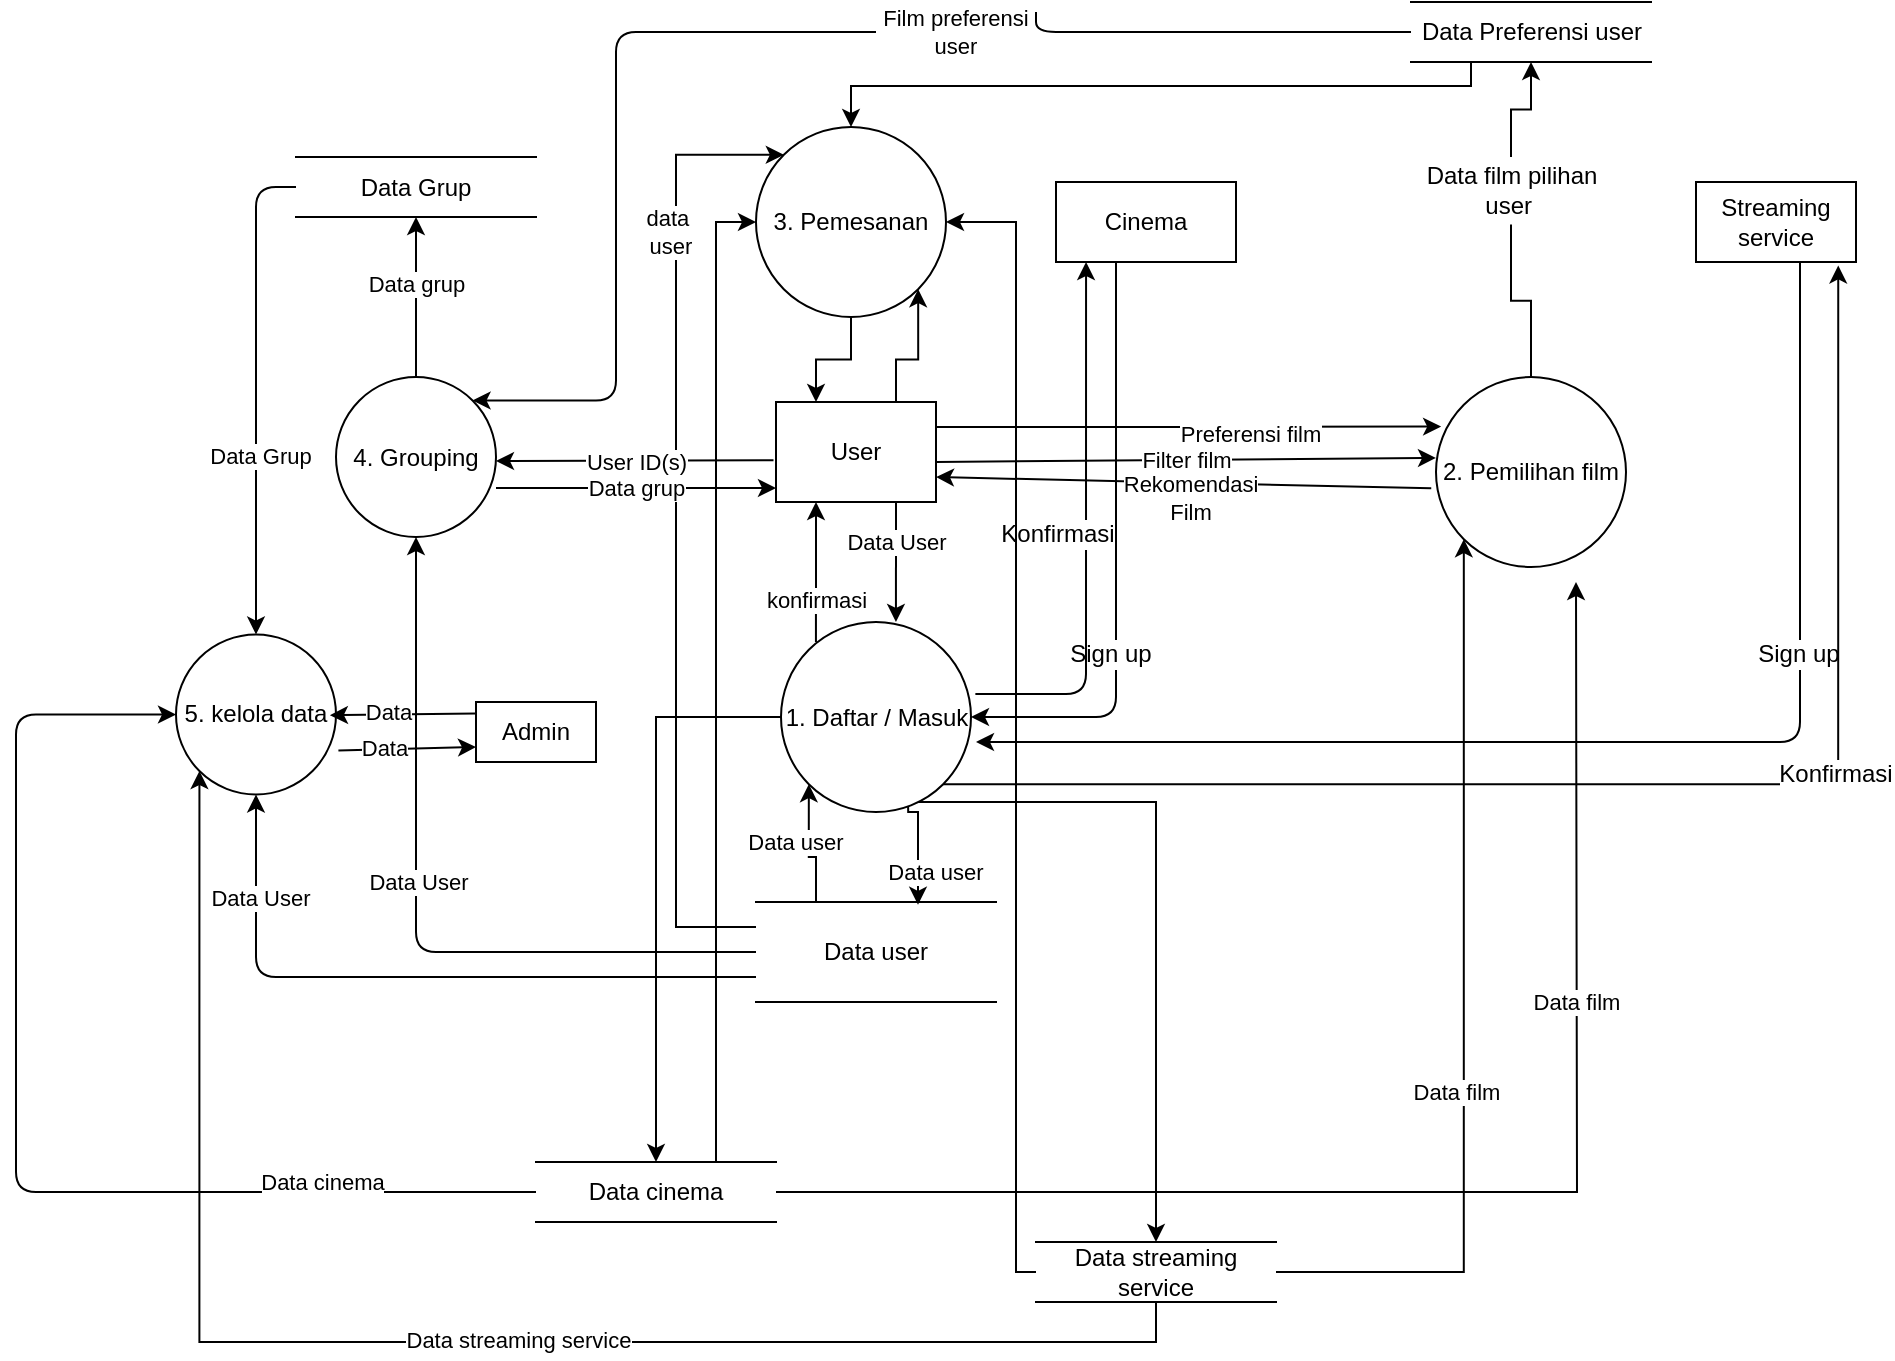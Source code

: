 <mxfile version="14.6.9" type="device" pages="4"><diagram id="6Ew8zijTHbJb9tK1tqPp" name="Page-1"><mxGraphModel dx="2072" dy="1058" grid="1" gridSize="10" guides="1" tooltips="1" connect="1" arrows="1" fold="1" page="1" pageScale="1" pageWidth="850" pageHeight="1100" math="0" shadow="0"><root><mxCell id="0"/><mxCell id="1" parent="0"/><mxCell id="dUmjMIBsKGPrSIywYl_D-14" style="edgeStyle=orthogonalEdgeStyle;rounded=0;orthogonalLoop=1;jettySize=auto;html=1;exitX=1;exitY=0.25;exitDx=0;exitDy=0;entryX=0.027;entryY=0.261;entryDx=0;entryDy=0;entryPerimeter=0;" edge="1" parent="1" source="KnzYT9aXrzk3ZTebpTm0-1" target="KnzYT9aXrzk3ZTebpTm0-5"><mxGeometry relative="1" as="geometry"/></mxCell><mxCell id="dUmjMIBsKGPrSIywYl_D-15" value="Preferensi film" style="edgeLabel;html=1;align=center;verticalAlign=middle;resizable=0;points=[];" vertex="1" connectable="0" parent="dUmjMIBsKGPrSIywYl_D-14"><mxGeometry x="0.244" y="-3" relative="1" as="geometry"><mxPoint as="offset"/></mxGeometry></mxCell><mxCell id="dUmjMIBsKGPrSIywYl_D-30" style="edgeStyle=orthogonalEdgeStyle;rounded=0;orthogonalLoop=1;jettySize=auto;html=1;exitX=0.75;exitY=0;exitDx=0;exitDy=0;entryX=1;entryY=1;entryDx=0;entryDy=0;" edge="1" parent="1" source="KnzYT9aXrzk3ZTebpTm0-1" target="dUmjMIBsKGPrSIywYl_D-25"><mxGeometry relative="1" as="geometry"/></mxCell><mxCell id="KnzYT9aXrzk3ZTebpTm0-1" value="User" style="rounded=0;whiteSpace=wrap;html=1;" parent="1" vertex="1"><mxGeometry x="260" y="300" width="80" height="50" as="geometry"/></mxCell><mxCell id="KnzYT9aXrzk3ZTebpTm0-3" value="Cinema" style="rounded=0;whiteSpace=wrap;html=1;" parent="1" vertex="1"><mxGeometry x="400" y="190" width="90" height="40" as="geometry"/></mxCell><mxCell id="KnzYT9aXrzk3ZTebpTm0-4" value="Streaming service" style="rounded=0;whiteSpace=wrap;html=1;" parent="1" vertex="1"><mxGeometry x="720" y="190" width="80" height="40" as="geometry"/></mxCell><mxCell id="dUmjMIBsKGPrSIywYl_D-12" style="edgeStyle=orthogonalEdgeStyle;rounded=0;orthogonalLoop=1;jettySize=auto;html=1;entryX=0.5;entryY=1;entryDx=0;entryDy=0;startArrow=none;" edge="1" parent="1" source="AvhmwR4EP_Oh7AlvgFuG-3" target="dUmjMIBsKGPrSIywYl_D-11"><mxGeometry relative="1" as="geometry"/></mxCell><mxCell id="dUmjMIBsKGPrSIywYl_D-28" style="edgeStyle=orthogonalEdgeStyle;rounded=0;orthogonalLoop=1;jettySize=auto;html=1;exitX=0.25;exitY=1;exitDx=0;exitDy=0;entryX=0.5;entryY=0;entryDx=0;entryDy=0;" edge="1" parent="1" source="dUmjMIBsKGPrSIywYl_D-11" target="dUmjMIBsKGPrSIywYl_D-25"><mxGeometry relative="1" as="geometry"><Array as="points"><mxPoint x="607" y="142"/><mxPoint x="297" y="142"/></Array></mxGeometry></mxCell><mxCell id="KnzYT9aXrzk3ZTebpTm0-5" value="2. Pemilihan film" style="ellipse;whiteSpace=wrap;html=1;aspect=fixed;" parent="1" vertex="1"><mxGeometry x="590" y="287.5" width="95" height="95" as="geometry"/></mxCell><mxCell id="FYFdFc-QkM9HBLKreaEY-36" value="" style="edgeStyle=orthogonalEdgeStyle;rounded=0;orthogonalLoop=1;jettySize=auto;html=1;fontSize=9;entryX=0.675;entryY=0.028;entryDx=0;entryDy=0;exitX=0.669;exitY=0.967;exitDx=0;exitDy=0;entryPerimeter=0;exitPerimeter=0;" parent="1" edge="1" target="KnzYT9aXrzk3ZTebpTm0-11" source="KnzYT9aXrzk3ZTebpTm0-6"><mxGeometry relative="1" as="geometry"><mxPoint x="270" y="461" as="sourcePoint"/><mxPoint x="170" y="461" as="targetPoint"/><Array as="points"><mxPoint x="326" y="505"/><mxPoint x="331" y="505"/></Array></mxGeometry></mxCell><mxCell id="dUmjMIBsKGPrSIywYl_D-3" style="edgeStyle=orthogonalEdgeStyle;rounded=0;orthogonalLoop=1;jettySize=auto;html=1;entryX=0.5;entryY=0;entryDx=0;entryDy=0;" edge="1" parent="1" source="KnzYT9aXrzk3ZTebpTm0-6" target="dUmjMIBsKGPrSIywYl_D-1"><mxGeometry relative="1" as="geometry"><Array as="points"><mxPoint x="450" y="500"/></Array></mxGeometry></mxCell><mxCell id="dUmjMIBsKGPrSIywYl_D-9" style="edgeStyle=orthogonalEdgeStyle;rounded=0;orthogonalLoop=1;jettySize=auto;html=1;" edge="1" parent="1" source="KnzYT9aXrzk3ZTebpTm0-6" target="dUmjMIBsKGPrSIywYl_D-7"><mxGeometry relative="1" as="geometry"/></mxCell><mxCell id="KnzYT9aXrzk3ZTebpTm0-6" value="1. Daftar / Masuk" style="ellipse;whiteSpace=wrap;html=1;aspect=fixed;" parent="1" vertex="1"><mxGeometry x="262.5" y="410" width="95" height="95" as="geometry"/></mxCell><mxCell id="KnzYT9aXrzk3ZTebpTm0-7" value="" style="endArrow=classic;html=1;entryX=0;entryY=0.426;entryDx=0;entryDy=0;entryPerimeter=0;" parent="1" target="KnzYT9aXrzk3ZTebpTm0-5" edge="1"><mxGeometry relative="1" as="geometry"><mxPoint x="340" y="330" as="sourcePoint"/><mxPoint x="490" y="330" as="targetPoint"/></mxGeometry></mxCell><mxCell id="KnzYT9aXrzk3ZTebpTm0-8" value="Filter film" style="edgeLabel;resizable=0;html=1;align=center;verticalAlign=middle;" parent="KnzYT9aXrzk3ZTebpTm0-7" connectable="0" vertex="1"><mxGeometry relative="1" as="geometry"/></mxCell><mxCell id="KnzYT9aXrzk3ZTebpTm0-9" value="" style="endArrow=classic;html=1;entryX=0.605;entryY=0;entryDx=0;entryDy=0;exitX=0.75;exitY=1;exitDx=0;exitDy=0;entryPerimeter=0;" parent="1" source="KnzYT9aXrzk3ZTebpTm0-1" target="KnzYT9aXrzk3ZTebpTm0-6" edge="1"><mxGeometry relative="1" as="geometry"><mxPoint x="300" y="350" as="sourcePoint"/><mxPoint x="400" y="350" as="targetPoint"/></mxGeometry></mxCell><mxCell id="KnzYT9aXrzk3ZTebpTm0-10" value="Data User" style="edgeLabel;resizable=0;html=1;align=center;verticalAlign=middle;" parent="KnzYT9aXrzk3ZTebpTm0-9" connectable="0" vertex="1"><mxGeometry relative="1" as="geometry"><mxPoint y="-10" as="offset"/></mxGeometry></mxCell><mxCell id="dUmjMIBsKGPrSIywYl_D-16" style="edgeStyle=orthogonalEdgeStyle;rounded=0;orthogonalLoop=1;jettySize=auto;html=1;exitX=0.25;exitY=0;exitDx=0;exitDy=0;entryX=0;entryY=1;entryDx=0;entryDy=0;" edge="1" parent="1" source="KnzYT9aXrzk3ZTebpTm0-11" target="KnzYT9aXrzk3ZTebpTm0-6"><mxGeometry relative="1" as="geometry"/></mxCell><mxCell id="Gw7awqntqngkYL6B8R3z-1" style="edgeStyle=orthogonalEdgeStyle;rounded=0;orthogonalLoop=1;jettySize=auto;html=1;exitX=0;exitY=0.25;exitDx=0;exitDy=0;entryX=0;entryY=0;entryDx=0;entryDy=0;" edge="1" parent="1" source="KnzYT9aXrzk3ZTebpTm0-11" target="dUmjMIBsKGPrSIywYl_D-25"><mxGeometry relative="1" as="geometry"><Array as="points"><mxPoint x="210" y="563"/><mxPoint x="210" y="176"/></Array></mxGeometry></mxCell><mxCell id="Gw7awqntqngkYL6B8R3z-2" value="data&amp;nbsp;&lt;br&gt;user" style="edgeLabel;html=1;align=center;verticalAlign=middle;resizable=0;points=[];" vertex="1" connectable="0" parent="Gw7awqntqngkYL6B8R3z-1"><mxGeometry x="0.614" y="3" relative="1" as="geometry"><mxPoint as="offset"/></mxGeometry></mxCell><mxCell id="KnzYT9aXrzk3ZTebpTm0-11" value="Data user" style="shape=partialRectangle;whiteSpace=wrap;html=1;left=0;right=0;fillColor=none;" parent="1" vertex="1"><mxGeometry x="250" y="550" width="120" height="50" as="geometry"/></mxCell><mxCell id="KnzYT9aXrzk3ZTebpTm0-15" value="Admin" style="rounded=0;whiteSpace=wrap;html=1;" parent="1" vertex="1"><mxGeometry x="110" y="450" width="60" height="30" as="geometry"/></mxCell><mxCell id="KnzYT9aXrzk3ZTebpTm0-20" value="" style="endArrow=classic;html=1;exitX=0.184;exitY=0.105;exitDx=0;exitDy=0;exitPerimeter=0;entryX=0.25;entryY=1;entryDx=0;entryDy=0;" parent="1" source="KnzYT9aXrzk3ZTebpTm0-6" target="KnzYT9aXrzk3ZTebpTm0-1" edge="1"><mxGeometry relative="1" as="geometry"><mxPoint x="288" y="411" as="sourcePoint"/><mxPoint x="280" y="355" as="targetPoint"/></mxGeometry></mxCell><mxCell id="KnzYT9aXrzk3ZTebpTm0-21" value="konfirmasi" style="edgeLabel;resizable=0;html=1;align=center;verticalAlign=middle;" parent="KnzYT9aXrzk3ZTebpTm0-20" connectable="0" vertex="1"><mxGeometry relative="1" as="geometry"><mxPoint y="14" as="offset"/></mxGeometry></mxCell><mxCell id="KnzYT9aXrzk3ZTebpTm0-51" value="4. Grouping" style="ellipse;whiteSpace=wrap;html=1;aspect=fixed;" parent="1" vertex="1"><mxGeometry x="40" y="287.5" width="80" height="80" as="geometry"/></mxCell><mxCell id="KnzYT9aXrzk3ZTebpTm0-52" value="" style="endArrow=classic;html=1;entryX=1;entryY=0.75;entryDx=0;entryDy=0;exitX=-0.025;exitY=0.586;exitDx=0;exitDy=0;exitPerimeter=0;" parent="1" source="KnzYT9aXrzk3ZTebpTm0-5" target="KnzYT9aXrzk3ZTebpTm0-1" edge="1"><mxGeometry relative="1" as="geometry"><mxPoint x="440" y="350" as="sourcePoint"/><mxPoint x="540" y="350" as="targetPoint"/></mxGeometry></mxCell><mxCell id="KnzYT9aXrzk3ZTebpTm0-53" value="Rekomendasi&lt;br&gt;Film" style="edgeLabel;resizable=0;html=1;align=center;verticalAlign=middle;" parent="KnzYT9aXrzk3ZTebpTm0-52" connectable="0" vertex="1"><mxGeometry relative="1" as="geometry"><mxPoint x="3" y="7" as="offset"/></mxGeometry></mxCell><mxCell id="KnzYT9aXrzk3ZTebpTm0-61" value="" style="edgeStyle=elbowEdgeStyle;elbow=vertical;endArrow=classic;html=1;entryX=0.5;entryY=1;entryDx=0;entryDy=0;exitX=0;exitY=0.5;exitDx=0;exitDy=0;" parent="1" source="KnzYT9aXrzk3ZTebpTm0-11" target="KnzYT9aXrzk3ZTebpTm0-51" edge="1"><mxGeometry width="50" height="50" relative="1" as="geometry"><mxPoint x="260" y="595" as="sourcePoint"/><mxPoint x="268.75" y="240" as="targetPoint"/><Array as="points"><mxPoint x="170" y="575"/></Array></mxGeometry></mxCell><mxCell id="KnzYT9aXrzk3ZTebpTm0-71" value="Data User" style="edgeLabel;html=1;align=center;verticalAlign=middle;resizable=0;points=[];" parent="KnzYT9aXrzk3ZTebpTm0-61" vertex="1" connectable="0"><mxGeometry x="0.312" y="-1" relative="1" as="geometry"><mxPoint y="42" as="offset"/></mxGeometry></mxCell><mxCell id="KnzYT9aXrzk3ZTebpTm0-62" value="" style="endArrow=classic;html=1;entryX=1;entryY=0.5;entryDx=0;entryDy=0;" parent="1" edge="1"><mxGeometry relative="1" as="geometry"><mxPoint x="258.75" y="329.08" as="sourcePoint"/><mxPoint x="120" y="329.5" as="targetPoint"/></mxGeometry></mxCell><mxCell id="KnzYT9aXrzk3ZTebpTm0-63" value="User ID(s)" style="edgeLabel;resizable=0;html=1;align=center;verticalAlign=middle;" parent="KnzYT9aXrzk3ZTebpTm0-62" connectable="0" vertex="1"><mxGeometry relative="1" as="geometry"/></mxCell><mxCell id="KnzYT9aXrzk3ZTebpTm0-64" value="Data Grup" style="shape=partialRectangle;whiteSpace=wrap;html=1;left=0;right=0;fillColor=none;" parent="1" vertex="1"><mxGeometry x="20" y="177.5" width="120" height="30" as="geometry"/></mxCell><mxCell id="KnzYT9aXrzk3ZTebpTm0-68" value="" style="edgeStyle=segmentEdgeStyle;endArrow=classic;html=1;entryX=1;entryY=0;entryDx=0;entryDy=0;exitX=0;exitY=0.5;exitDx=0;exitDy=0;startArrow=none;" parent="1" source="238WAjzqb9tlAelHX39W-49" target="KnzYT9aXrzk3ZTebpTm0-51" edge="1"><mxGeometry width="50" height="50" relative="1" as="geometry"><mxPoint x="380" y="-27.5" as="sourcePoint"/><mxPoint x="287.5" y="90" as="targetPoint"/><Array as="points"><mxPoint x="180" y="115"/><mxPoint x="180" y="299"/></Array></mxGeometry></mxCell><mxCell id="YXsB2NvIMelTu6JOzYhT-1" value="5. kelola data" style="ellipse;whiteSpace=wrap;html=1;aspect=fixed;" parent="1" vertex="1"><mxGeometry x="-40" y="416.25" width="80" height="80" as="geometry"/></mxCell><mxCell id="YXsB2NvIMelTu6JOzYhT-2" value="" style="endArrow=classic;html=1;entryX=0;entryY=1;entryDx=0;entryDy=0;" parent="1" edge="1"><mxGeometry relative="1" as="geometry"><mxPoint x="120" y="343" as="sourcePoint"/><mxPoint x="260" y="343" as="targetPoint"/></mxGeometry></mxCell><mxCell id="YXsB2NvIMelTu6JOzYhT-3" value="Data grup" style="edgeLabel;resizable=0;html=1;align=center;verticalAlign=middle;" parent="YXsB2NvIMelTu6JOzYhT-2" connectable="0" vertex="1"><mxGeometry relative="1" as="geometry"/></mxCell><mxCell id="YXsB2NvIMelTu6JOzYhT-4" value="" style="edgeStyle=segmentEdgeStyle;endArrow=classic;html=1;exitX=0;exitY=0.75;exitDx=0;exitDy=0;entryX=0.5;entryY=1;entryDx=0;entryDy=0;" parent="1" source="KnzYT9aXrzk3ZTebpTm0-11" edge="1" target="YXsB2NvIMelTu6JOzYhT-1"><mxGeometry width="50" height="50" relative="1" as="geometry"><mxPoint x="220" y="610.667" as="sourcePoint"/><mxPoint x="-50" y="570" as="targetPoint"/><Array as="points"><mxPoint y="588"/></Array></mxGeometry></mxCell><mxCell id="YXsB2NvIMelTu6JOzYhT-8" value="Data User" style="edgeLabel;html=1;align=center;verticalAlign=middle;resizable=0;points=[];" parent="YXsB2NvIMelTu6JOzYhT-4" vertex="1" connectable="0"><mxGeometry x="0.608" y="-2" relative="1" as="geometry"><mxPoint y="-15" as="offset"/></mxGeometry></mxCell><mxCell id="YXsB2NvIMelTu6JOzYhT-5" value="" style="endArrow=classic;html=1;exitX=1.015;exitY=0.725;exitDx=0;exitDy=0;exitPerimeter=0;entryX=0;entryY=0.75;entryDx=0;entryDy=0;" parent="1" source="YXsB2NvIMelTu6JOzYhT-1" target="KnzYT9aXrzk3ZTebpTm0-15" edge="1"><mxGeometry width="50" height="50" relative="1" as="geometry"><mxPoint x="110" y="471" as="sourcePoint"/><mxPoint x="100" y="520" as="targetPoint"/></mxGeometry></mxCell><mxCell id="YXsB2NvIMelTu6JOzYhT-11" value="Data" style="edgeLabel;html=1;align=center;verticalAlign=middle;resizable=0;points=[];" parent="YXsB2NvIMelTu6JOzYhT-5" vertex="1" connectable="0"><mxGeometry x="-0.589" y="1" relative="1" as="geometry"><mxPoint x="9" as="offset"/></mxGeometry></mxCell><mxCell id="YXsB2NvIMelTu6JOzYhT-7" value="" style="edgeStyle=segmentEdgeStyle;endArrow=classic;html=1;entryX=0.5;entryY=0;entryDx=0;entryDy=0;exitX=0;exitY=0.5;exitDx=0;exitDy=0;" parent="1" edge="1" target="YXsB2NvIMelTu6JOzYhT-1" source="KnzYT9aXrzk3ZTebpTm0-64"><mxGeometry width="50" height="50" relative="1" as="geometry"><mxPoint x="-30" y="100" as="sourcePoint"/><mxPoint x="20" y="193" as="targetPoint"/><Array as="points"><mxPoint y="193"/></Array></mxGeometry></mxCell><mxCell id="YXsB2NvIMelTu6JOzYhT-9" value="Data Grup" style="edgeLabel;html=1;align=center;verticalAlign=middle;resizable=0;points=[];" parent="YXsB2NvIMelTu6JOzYhT-7" vertex="1" connectable="0"><mxGeometry x="0.264" y="2" relative="1" as="geometry"><mxPoint as="offset"/></mxGeometry></mxCell><mxCell id="JaDMcyaMtVhnSrfK8qQ9-1" value="" style="endArrow=classic;html=1;exitX=0.5;exitY=0;exitDx=0;exitDy=0;entryX=0.5;entryY=1;entryDx=0;entryDy=0;" parent="1" source="KnzYT9aXrzk3ZTebpTm0-51" target="KnzYT9aXrzk3ZTebpTm0-64" edge="1"><mxGeometry width="50" height="50" relative="1" as="geometry"><mxPoint x="130" y="223.75" as="sourcePoint"/><mxPoint x="60" y="230" as="targetPoint"/></mxGeometry></mxCell><mxCell id="JaDMcyaMtVhnSrfK8qQ9-2" value="Data grup" style="edgeLabel;html=1;align=center;verticalAlign=middle;resizable=0;points=[];" parent="JaDMcyaMtVhnSrfK8qQ9-1" vertex="1" connectable="0"><mxGeometry x="0.347" relative="1" as="geometry"><mxPoint y="7" as="offset"/></mxGeometry></mxCell><mxCell id="QvjgYIG8igw3AtHTvzKb-1" value="" style="endArrow=classic;html=1;entryX=0.962;entryY=0.745;entryDx=0;entryDy=0;entryPerimeter=0;" parent="1" edge="1"><mxGeometry width="50" height="50" relative="1" as="geometry"><mxPoint x="110" y="455.75" as="sourcePoint"/><mxPoint x="36.96" y="456.6" as="targetPoint"/></mxGeometry></mxCell><mxCell id="QvjgYIG8igw3AtHTvzKb-4" value="Data" style="edgeLabel;html=1;align=center;verticalAlign=middle;resizable=0;points=[];" parent="QvjgYIG8igw3AtHTvzKb-1" vertex="1" connectable="0"><mxGeometry x="-0.508" y="-3" relative="1" as="geometry"><mxPoint x="-26" y="2" as="offset"/></mxGeometry></mxCell><mxCell id="238WAjzqb9tlAelHX39W-1" value="" style="edgeStyle=segmentEdgeStyle;endArrow=classic;html=1;entryX=1;entryY=0.5;entryDx=0;entryDy=0;" parent="1" target="KnzYT9aXrzk3ZTebpTm0-6" edge="1"><mxGeometry width="50" height="50" relative="1" as="geometry"><mxPoint x="430" y="230" as="sourcePoint"/><mxPoint x="370" y="390" as="targetPoint"/><Array as="points"><mxPoint x="430" y="458"/></Array></mxGeometry></mxCell><mxCell id="238WAjzqb9tlAelHX39W-2" value="" style="edgeStyle=segmentEdgeStyle;endArrow=classic;html=1;" parent="1" edge="1"><mxGeometry width="50" height="50" relative="1" as="geometry"><mxPoint x="772" y="230" as="sourcePoint"/><mxPoint x="360" y="470" as="targetPoint"/><Array as="points"><mxPoint x="772" y="230"/><mxPoint x="772" y="480"/></Array></mxGeometry></mxCell><mxCell id="238WAjzqb9tlAelHX39W-13" value="Sign up" style="text;html=1;strokeColor=none;fillColor=none;align=center;verticalAlign=middle;whiteSpace=wrap;rounded=0;labelBackgroundColor=#ffffff;" parent="1" vertex="1"><mxGeometry x="405" y="416.25" width="45" height="20" as="geometry"/></mxCell><mxCell id="238WAjzqb9tlAelHX39W-14" value="Sign up" style="text;html=1;strokeColor=none;fillColor=none;align=center;verticalAlign=middle;whiteSpace=wrap;rounded=0;labelBackgroundColor=#ffffff;" parent="1" vertex="1"><mxGeometry x="749" y="416.25" width="45" height="20" as="geometry"/></mxCell><mxCell id="FYFdFc-QkM9HBLKreaEY-7" value="" style="edgeStyle=segmentEdgeStyle;endArrow=classic;html=1;exitX=1.023;exitY=0.379;exitDx=0;exitDy=0;exitPerimeter=0;entryX=0.167;entryY=1;entryDx=0;entryDy=0;entryPerimeter=0;" parent="1" source="KnzYT9aXrzk3ZTebpTm0-6" target="KnzYT9aXrzk3ZTebpTm0-3" edge="1"><mxGeometry width="50" height="50" relative="1" as="geometry"><mxPoint x="450" y="360" as="sourcePoint"/><mxPoint x="420" y="240" as="targetPoint"/></mxGeometry></mxCell><mxCell id="FYFdFc-QkM9HBLKreaEY-9" value="Konfirmasi" style="text;html=1;strokeColor=none;fillColor=none;align=center;verticalAlign=middle;whiteSpace=wrap;rounded=0;labelBackgroundColor=#ffffff;" parent="1" vertex="1"><mxGeometry x="381" y="356" width="40" height="20" as="geometry"/></mxCell><mxCell id="FYFdFc-QkM9HBLKreaEY-10" value="" style="edgeStyle=segmentEdgeStyle;endArrow=classic;html=1;exitX=1;exitY=1;exitDx=0;exitDy=0;entryX=0.889;entryY=1.043;entryDx=0;entryDy=0;entryPerimeter=0;" parent="1" source="KnzYT9aXrzk3ZTebpTm0-6" target="KnzYT9aXrzk3ZTebpTm0-4" edge="1"><mxGeometry width="50" height="50" relative="1" as="geometry"><mxPoint x="450" y="360" as="sourcePoint"/><mxPoint x="500" y="310" as="targetPoint"/></mxGeometry></mxCell><mxCell id="FYFdFc-QkM9HBLKreaEY-11" value="Konfirmasi" style="text;html=1;strokeColor=none;fillColor=none;align=center;verticalAlign=middle;whiteSpace=wrap;rounded=0;labelBackgroundColor=#ffffff;" parent="1" vertex="1"><mxGeometry x="770" y="476.25" width="40" height="20" as="geometry"/></mxCell><mxCell id="FYFdFc-QkM9HBLKreaEY-15" value="" style="edgeStyle=segmentEdgeStyle;endArrow=classic;html=1;exitX=0;exitY=0.5;exitDx=0;exitDy=0;entryX=0;entryY=0.5;entryDx=0;entryDy=0;" parent="1" source="dUmjMIBsKGPrSIywYl_D-7" target="YXsB2NvIMelTu6JOzYhT-1" edge="1"><mxGeometry width="50" height="50" relative="1" as="geometry"><mxPoint x="500" y="100" as="sourcePoint"/><mxPoint x="-120" y="400" as="targetPoint"/><Array as="points"><mxPoint x="-120" y="695"/><mxPoint x="-120" y="456"/></Array></mxGeometry></mxCell><mxCell id="dUmjMIBsKGPrSIywYl_D-24" value="Data cinema" style="edgeLabel;html=1;align=center;verticalAlign=middle;resizable=0;points=[];" vertex="1" connectable="0" parent="FYFdFc-QkM9HBLKreaEY-15"><mxGeometry x="-0.631" y="-5" relative="1" as="geometry"><mxPoint as="offset"/></mxGeometry></mxCell><mxCell id="FYFdFc-QkM9HBLKreaEY-37" value="&lt;span style=&quot;font-weight: normal&quot;&gt;Data user&lt;/span&gt;" style="text;html=1;strokeColor=none;fillColor=none;align=center;verticalAlign=middle;whiteSpace=wrap;rounded=0;labelBackgroundColor=#ffffff;fontSize=11;fontStyle=1" parent="1" vertex="1"><mxGeometry x="310" y="520" width="60" height="30" as="geometry"/></mxCell><mxCell id="dUmjMIBsKGPrSIywYl_D-20" style="edgeStyle=orthogonalEdgeStyle;rounded=0;orthogonalLoop=1;jettySize=auto;html=1;exitX=0.5;exitY=1;exitDx=0;exitDy=0;entryX=0;entryY=1;entryDx=0;entryDy=0;" edge="1" parent="1" source="dUmjMIBsKGPrSIywYl_D-1" target="YXsB2NvIMelTu6JOzYhT-1"><mxGeometry relative="1" as="geometry"/></mxCell><mxCell id="dUmjMIBsKGPrSIywYl_D-23" value="Data streaming service" style="edgeLabel;html=1;align=center;verticalAlign=middle;resizable=0;points=[];" vertex="1" connectable="0" parent="dUmjMIBsKGPrSIywYl_D-20"><mxGeometry x="-0.135" y="-1" relative="1" as="geometry"><mxPoint as="offset"/></mxGeometry></mxCell><mxCell id="dUmjMIBsKGPrSIywYl_D-21" style="edgeStyle=orthogonalEdgeStyle;rounded=0;orthogonalLoop=1;jettySize=auto;html=1;exitX=1;exitY=0.5;exitDx=0;exitDy=0;entryX=0;entryY=1;entryDx=0;entryDy=0;" edge="1" parent="1" source="dUmjMIBsKGPrSIywYl_D-1" target="KnzYT9aXrzk3ZTebpTm0-5"><mxGeometry relative="1" as="geometry"/></mxCell><mxCell id="dUmjMIBsKGPrSIywYl_D-22" value="Data film" style="edgeLabel;html=1;align=center;verticalAlign=middle;resizable=0;points=[];" vertex="1" connectable="0" parent="dUmjMIBsKGPrSIywYl_D-21"><mxGeometry x="-0.199" y="4" relative="1" as="geometry"><mxPoint as="offset"/></mxGeometry></mxCell><mxCell id="dUmjMIBsKGPrSIywYl_D-27" style="edgeStyle=orthogonalEdgeStyle;rounded=0;orthogonalLoop=1;jettySize=auto;html=1;exitX=0;exitY=0.5;exitDx=0;exitDy=0;entryX=1;entryY=0.5;entryDx=0;entryDy=0;" edge="1" parent="1" source="dUmjMIBsKGPrSIywYl_D-1" target="dUmjMIBsKGPrSIywYl_D-25"><mxGeometry relative="1" as="geometry"><Array as="points"><mxPoint x="380" y="735"/><mxPoint x="380" y="210"/></Array></mxGeometry></mxCell><mxCell id="dUmjMIBsKGPrSIywYl_D-1" value="Data streaming service" style="shape=partialRectangle;whiteSpace=wrap;html=1;left=0;right=0;fillColor=none;" vertex="1" parent="1"><mxGeometry x="390" y="720" width="120" height="30" as="geometry"/></mxCell><mxCell id="dUmjMIBsKGPrSIywYl_D-10" style="edgeStyle=orthogonalEdgeStyle;rounded=0;orthogonalLoop=1;jettySize=auto;html=1;" edge="1" parent="1" source="dUmjMIBsKGPrSIywYl_D-7"><mxGeometry relative="1" as="geometry"><mxPoint x="660" y="390" as="targetPoint"/></mxGeometry></mxCell><mxCell id="dUmjMIBsKGPrSIywYl_D-26" style="edgeStyle=orthogonalEdgeStyle;rounded=0;orthogonalLoop=1;jettySize=auto;html=1;exitX=0.75;exitY=0;exitDx=0;exitDy=0;entryX=0;entryY=0.5;entryDx=0;entryDy=0;" edge="1" parent="1" source="dUmjMIBsKGPrSIywYl_D-7" target="dUmjMIBsKGPrSIywYl_D-25"><mxGeometry relative="1" as="geometry"/></mxCell><mxCell id="dUmjMIBsKGPrSIywYl_D-7" value="Data cinema" style="shape=partialRectangle;whiteSpace=wrap;html=1;left=0;right=0;fillColor=none;" vertex="1" parent="1"><mxGeometry x="140" y="680" width="120" height="30" as="geometry"/></mxCell><mxCell id="dUmjMIBsKGPrSIywYl_D-11" value="Data Preferensi user" style="shape=partialRectangle;whiteSpace=wrap;html=1;left=0;right=0;fillColor=none;" vertex="1" parent="1"><mxGeometry x="577.5" y="100" width="120" height="30" as="geometry"/></mxCell><mxCell id="AvhmwR4EP_Oh7AlvgFuG-3" value="&lt;font style=&quot;font-size: 12px&quot;&gt;Data film pilihan user&amp;nbsp;&lt;/font&gt;" style="text;html=1;strokeColor=none;fillColor=none;align=center;verticalAlign=middle;whiteSpace=wrap;rounded=0;labelBackgroundColor=#ffffff;" parent="1" vertex="1"><mxGeometry x="577.5" y="177.5" width="100" height="33.75" as="geometry"/></mxCell><mxCell id="dUmjMIBsKGPrSIywYl_D-13" value="" style="edgeStyle=orthogonalEdgeStyle;rounded=0;orthogonalLoop=1;jettySize=auto;html=1;entryX=0.5;entryY=1;entryDx=0;entryDy=0;endArrow=none;" edge="1" parent="1" source="KnzYT9aXrzk3ZTebpTm0-5" target="AvhmwR4EP_Oh7AlvgFuG-3"><mxGeometry relative="1" as="geometry"><mxPoint x="637.5" y="287.5" as="sourcePoint"/><mxPoint x="637.5" y="130" as="targetPoint"/></mxGeometry></mxCell><mxCell id="dUmjMIBsKGPrSIywYl_D-18" value="&lt;span style=&quot;font-weight: normal&quot;&gt;Data user&lt;/span&gt;" style="text;html=1;strokeColor=none;fillColor=none;align=center;verticalAlign=middle;whiteSpace=wrap;rounded=0;labelBackgroundColor=#ffffff;fontSize=11;fontStyle=1" vertex="1" parent="1"><mxGeometry x="240" y="505" width="60" height="30" as="geometry"/></mxCell><mxCell id="238WAjzqb9tlAelHX39W-49" value="Film preferensi user" style="text;html=1;strokeColor=none;fillColor=none;align=center;verticalAlign=middle;whiteSpace=wrap;rounded=0;labelBackgroundColor=#ffffff;fontSize=11;" parent="1" vertex="1"><mxGeometry x="310" y="105" width="80" height="20" as="geometry"/></mxCell><mxCell id="dUmjMIBsKGPrSIywYl_D-19" value="" style="edgeStyle=segmentEdgeStyle;endArrow=none;html=1;entryX=1;entryY=0;entryDx=0;entryDy=0;exitX=0;exitY=0.5;exitDx=0;exitDy=0;" edge="1" parent="1" source="dUmjMIBsKGPrSIywYl_D-11" target="238WAjzqb9tlAelHX39W-49"><mxGeometry width="50" height="50" relative="1" as="geometry"><mxPoint x="577.5" y="115" as="sourcePoint"/><mxPoint x="108.284" y="299.216" as="targetPoint"/><Array as="points"/></mxGeometry></mxCell><mxCell id="dUmjMIBsKGPrSIywYl_D-31" style="edgeStyle=orthogonalEdgeStyle;rounded=0;orthogonalLoop=1;jettySize=auto;html=1;entryX=0.25;entryY=0;entryDx=0;entryDy=0;" edge="1" parent="1" source="dUmjMIBsKGPrSIywYl_D-25" target="KnzYT9aXrzk3ZTebpTm0-1"><mxGeometry relative="1" as="geometry"/></mxCell><mxCell id="dUmjMIBsKGPrSIywYl_D-25" value="3. Pemesanan" style="ellipse;whiteSpace=wrap;html=1;aspect=fixed;" vertex="1" parent="1"><mxGeometry x="250" y="162.5" width="95" height="95" as="geometry"/></mxCell><mxCell id="dUmjMIBsKGPrSIywYl_D-29" value="Data film" style="edgeLabel;html=1;align=center;verticalAlign=middle;resizable=0;points=[];" vertex="1" connectable="0" parent="1"><mxGeometry x="660.004" y="599.997" as="geometry"/></mxCell></root></mxGraphModel></diagram><diagram id="w2jSxiCSjp4nlEB_j9I-" name="DFD-1, proses 4"><mxGraphModel dx="733" dy="635" grid="1" gridSize="10" guides="1" tooltips="1" connect="1" arrows="1" fold="1" page="1" pageScale="1" pageWidth="850" pageHeight="1100" math="0" shadow="0"><root><mxCell id="LelwqNVgbyoCS_Aeixoi-0"/><mxCell id="LelwqNVgbyoCS_Aeixoi-1" parent="LelwqNVgbyoCS_Aeixoi-0"/><mxCell id="VmR8E1LFopXgEwrXXb6l-0" value="&lt;font style=&quot;font-size: 8px&quot;&gt;Cinema/Streaming Service&lt;/font&gt;" style="rounded=0;whiteSpace=wrap;html=1;" parent="LelwqNVgbyoCS_Aeixoi-1" vertex="1"><mxGeometry x="345" y="410" width="80" height="30" as="geometry"/></mxCell><mxCell id="VmR8E1LFopXgEwrXXb6l-2" value="&lt;font style=&quot;font-size: 9px&quot;&gt;Data film Cinema/Streaming Service&lt;/font&gt;" style="shape=partialRectangle;whiteSpace=wrap;html=1;left=0;right=0;fillColor=none;" parent="LelwqNVgbyoCS_Aeixoi-1" vertex="1"><mxGeometry x="240" y="142.5" width="120" height="30" as="geometry"/></mxCell><mxCell id="VmR8E1LFopXgEwrXXb6l-5" value="3.1 Filter" style="ellipse;whiteSpace=wrap;html=1;aspect=fixed;" parent="LelwqNVgbyoCS_Aeixoi-1" vertex="1"><mxGeometry x="347.5" y="240" width="75" height="75" as="geometry"/></mxCell><mxCell id="xKHvARmrW5aMb0nHczqm-0" value="" style="endArrow=classic;html=1;exitX=0.5;exitY=0;exitDx=0;exitDy=0;" parent="LelwqNVgbyoCS_Aeixoi-1" source="VmR8E1LFopXgEwrXXb6l-0" target="VmR8E1LFopXgEwrXXb6l-5" edge="1"><mxGeometry relative="1" as="geometry"><mxPoint x="330" y="290" as="sourcePoint"/><mxPoint x="430" y="290" as="targetPoint"/></mxGeometry></mxCell><mxCell id="xKHvARmrW5aMb0nHczqm-1" value="Data preferensi" style="edgeLabel;resizable=0;html=1;align=center;verticalAlign=middle;" parent="xKHvARmrW5aMb0nHczqm-0" connectable="0" vertex="1"><mxGeometry relative="1" as="geometry"/></mxCell><mxCell id="D8_Gk4GRZjYeCFSDgtaY-7" value="" style="edgeStyle=segmentEdgeStyle;endArrow=classic;html=1;exitX=0.5;exitY=0;exitDx=0;exitDy=0;" parent="LelwqNVgbyoCS_Aeixoi-1" edge="1"><mxGeometry width="50" height="50" relative="1" as="geometry"><mxPoint x="240" y="160" as="sourcePoint"/><mxPoint x="210" y="230" as="targetPoint"/><Array as="points"><mxPoint x="210" y="160"/></Array></mxGeometry></mxCell><mxCell id="D8_Gk4GRZjYeCFSDgtaY-8" value="Data film" style="edgeLabel;html=1;align=center;verticalAlign=middle;resizable=0;points=[];" parent="D8_Gk4GRZjYeCFSDgtaY-7" vertex="1" connectable="0"><mxGeometry x="-0.252" y="2" relative="1" as="geometry"><mxPoint y="8" as="offset"/></mxGeometry></mxCell><mxCell id="D8_Gk4GRZjYeCFSDgtaY-9" value="" style="edgeStyle=segmentEdgeStyle;endArrow=classic;html=1;entryX=1;entryY=0.583;entryDx=0;entryDy=0;entryPerimeter=0;" parent="LelwqNVgbyoCS_Aeixoi-1" source="VmR8E1LFopXgEwrXXb6l-5" target="VmR8E1LFopXgEwrXXb6l-2" edge="1"><mxGeometry width="50" height="50" relative="1" as="geometry"><mxPoint x="463.96" y="230" as="sourcePoint"/><mxPoint x="370" y="160" as="targetPoint"/><Array as="points"><mxPoint x="385" y="160"/></Array></mxGeometry></mxCell><mxCell id="D8_Gk4GRZjYeCFSDgtaY-10" value="Data preferensi" style="edgeLabel;html=1;align=center;verticalAlign=middle;resizable=0;points=[];" parent="D8_Gk4GRZjYeCFSDgtaY-9" vertex="1" connectable="0"><mxGeometry x="-0.252" y="2" relative="1" as="geometry"><mxPoint y="7" as="offset"/></mxGeometry></mxCell><mxCell id="r1LLKK3qHAk2bPot7BLt-0" value="&lt;font style=&quot;font-size: 10px&quot;&gt;3.2 Get movie recommendation&lt;/font&gt;" style="ellipse;whiteSpace=wrap;html=1;aspect=fixed;" parent="LelwqNVgbyoCS_Aeixoi-1" vertex="1"><mxGeometry x="170" y="235" width="80" height="80" as="geometry"/></mxCell><mxCell id="r1LLKK3qHAk2bPot7BLt-1" value="" style="edgeStyle=segmentEdgeStyle;endArrow=classic;html=1;" parent="LelwqNVgbyoCS_Aeixoi-1" edge="1"><mxGeometry width="50" height="50" relative="1" as="geometry"><mxPoint x="210" y="316" as="sourcePoint"/><mxPoint x="340" y="430" as="targetPoint"/><Array as="points"><mxPoint x="210" y="430"/></Array></mxGeometry></mxCell><mxCell id="r1LLKK3qHAk2bPot7BLt-2" value="Data film" style="text;html=1;strokeColor=none;fillColor=none;align=center;verticalAlign=middle;whiteSpace=wrap;rounded=0;labelBackgroundColor=#ffffff;" parent="LelwqNVgbyoCS_Aeixoi-1" vertex="1"><mxGeometry x="196" y="346" width="40" height="20" as="geometry"/></mxCell></root></mxGraphModel></diagram><diagram id="PaS70SPjTiZ9KZUUPZHW" name="DFD-1, proses 1"><mxGraphModel dx="1466" dy="1270" grid="1" gridSize="10" guides="1" tooltips="1" connect="1" arrows="1" fold="1" page="1" pageScale="1" pageWidth="850" pageHeight="1100" math="0" shadow="0"><root><mxCell id="dJlrYqiEr_PgPjJNZ0RO-0"/><mxCell id="dJlrYqiEr_PgPjJNZ0RO-1" parent="dJlrYqiEr_PgPjJNZ0RO-0"/><mxCell id="dJlrYqiEr_PgPjJNZ0RO-2" value="User" style="rounded=0;whiteSpace=wrap;html=1;" parent="dJlrYqiEr_PgPjJNZ0RO-1" vertex="1"><mxGeometry x="150" y="302.5" width="80" height="30" as="geometry"/></mxCell><mxCell id="dJlrYqiEr_PgPjJNZ0RO-3" value="Cinema" style="rounded=0;whiteSpace=wrap;html=1;" parent="dJlrYqiEr_PgPjJNZ0RO-1" vertex="1"><mxGeometry x="545" y="100" width="60" height="40" as="geometry"/></mxCell><mxCell id="dJlrYqiEr_PgPjJNZ0RO-4" value="Streaming service" style="rounded=0;whiteSpace=wrap;html=1;" parent="dJlrYqiEr_PgPjJNZ0RO-1" vertex="1"><mxGeometry x="535" y="190" width="80" height="40" as="geometry"/></mxCell><mxCell id="dJlrYqiEr_PgPjJNZ0RO-5" value="2.3 Ambil Rekomendasi" style="ellipse;whiteSpace=wrap;html=1;aspect=fixed;" parent="dJlrYqiEr_PgPjJNZ0RO-1" vertex="1"><mxGeometry x="370" y="267.5" width="100" height="100" as="geometry"/></mxCell><mxCell id="QZA5vhGKFS6IdF4Qi_zs-0" value="2.2 Get user data" style="ellipse;whiteSpace=wrap;html=1;aspect=fixed;" parent="dJlrYqiEr_PgPjJNZ0RO-1" vertex="1"><mxGeometry x="335" y="420" width="95" height="95" as="geometry"/></mxCell><mxCell id="QZA5vhGKFS6IdF4Qi_zs-1" value="2.1 Filter film berdasarkan" style="ellipse;whiteSpace=wrap;html=1;aspect=fixed;" parent="dJlrYqiEr_PgPjJNZ0RO-1" vertex="1"><mxGeometry x="310" y="125" width="95" height="95" as="geometry"/></mxCell><mxCell id="Qa3BY7ixmJzunhNq-MFv-0" value="Data user" style="shape=partialRectangle;whiteSpace=wrap;html=1;left=0;right=0;fillColor=none;" parent="dJlrYqiEr_PgPjJNZ0RO-1" vertex="1"><mxGeometry x="130" y="452.5" width="120" height="30" as="geometry"/></mxCell><mxCell id="fNv3OpzvddRr5RR23wPl-4" value="" style="edgeStyle=segmentEdgeStyle;endArrow=classic;html=1;entryX=0.5;entryY=0;entryDx=0;entryDy=0;exitX=0.5;exitY=1;exitDx=0;exitDy=0;" parent="dJlrYqiEr_PgPjJNZ0RO-1" source="dJlrYqiEr_PgPjJNZ0RO-2" target="QZA5vhGKFS6IdF4Qi_zs-0" edge="1"><mxGeometry width="50" height="50" relative="1" as="geometry"><mxPoint x="200" y="410" as="sourcePoint"/><mxPoint x="250" y="360" as="targetPoint"/><Array as="points"><mxPoint x="190" y="380"/><mxPoint x="383" y="380"/></Array></mxGeometry></mxCell><mxCell id="fNv3OpzvddRr5RR23wPl-5" value="Username" style="edgeLabel;html=1;align=center;verticalAlign=middle;resizable=0;points=[];" parent="fNv3OpzvddRr5RR23wPl-4" vertex="1" connectable="0"><mxGeometry x="0.075" y="2" relative="1" as="geometry"><mxPoint x="-20" as="offset"/></mxGeometry></mxCell><mxCell id="fNv3OpzvddRr5RR23wPl-6" value="" style="endArrow=classic;html=1;entryX=1;entryY=0.75;entryDx=0;entryDy=0;" parent="dJlrYqiEr_PgPjJNZ0RO-1" target="Qa3BY7ixmJzunhNq-MFv-0" edge="1"><mxGeometry width="50" height="50" relative="1" as="geometry"><mxPoint x="335" y="476" as="sourcePoint"/><mxPoint x="270" y="475.5" as="targetPoint"/></mxGeometry></mxCell><mxCell id="fNv3OpzvddRr5RR23wPl-27" value="username" style="edgeLabel;html=1;align=center;verticalAlign=middle;resizable=0;points=[];" parent="fNv3OpzvddRr5RR23wPl-6" vertex="1" connectable="0"><mxGeometry x="-0.415" y="-1" relative="1" as="geometry"><mxPoint x="-14" as="offset"/></mxGeometry></mxCell><mxCell id="fNv3OpzvddRr5RR23wPl-7" value="" style="endArrow=classic;html=1;exitX=1;exitY=0.25;exitDx=0;exitDy=0;" parent="dJlrYqiEr_PgPjJNZ0RO-1" source="Qa3BY7ixmJzunhNq-MFv-0" edge="1"><mxGeometry width="50" height="50" relative="1" as="geometry"><mxPoint x="270" y="458" as="sourcePoint"/><mxPoint x="337" y="458" as="targetPoint"/></mxGeometry></mxCell><mxCell id="fNv3OpzvddRr5RR23wPl-28" value="user data" style="edgeLabel;html=1;align=center;verticalAlign=middle;resizable=0;points=[];" parent="fNv3OpzvddRr5RR23wPl-7" vertex="1" connectable="0"><mxGeometry x="0.493" y="-1" relative="1" as="geometry"><mxPoint x="-25" as="offset"/></mxGeometry></mxCell><mxCell id="fNv3OpzvddRr5RR23wPl-8" value="" style="edgeStyle=segmentEdgeStyle;endArrow=classic;html=1;exitX=0.027;exitY=0.383;exitDx=0;exitDy=0;entryX=0.375;entryY=0.037;entryDx=0;entryDy=0;entryPerimeter=0;exitPerimeter=0;" parent="dJlrYqiEr_PgPjJNZ0RO-1" source="QZA5vhGKFS6IdF4Qi_zs-1" target="dJlrYqiEr_PgPjJNZ0RO-2" edge="1"><mxGeometry width="50" height="50" relative="1" as="geometry"><mxPoint x="330" y="210" as="sourcePoint"/><mxPoint x="380" y="160" as="targetPoint"/></mxGeometry></mxCell><mxCell id="fNv3OpzvddRr5RR23wPl-9" value="parameter filter film" style="edgeLabel;html=1;align=center;verticalAlign=middle;resizable=0;points=[];" parent="fNv3OpzvddRr5RR23wPl-8" vertex="1" connectable="0"><mxGeometry x="-0.672" y="2" relative="1" as="geometry"><mxPoint x="-32" as="offset"/></mxGeometry></mxCell><mxCell id="fNv3OpzvddRr5RR23wPl-10" value="" style="edgeStyle=segmentEdgeStyle;endArrow=classic;html=1;exitX=0.75;exitY=0;exitDx=0;exitDy=0;entryX=0.002;entryY=0.661;entryDx=0;entryDy=0;entryPerimeter=0;" parent="dJlrYqiEr_PgPjJNZ0RO-1" source="dJlrYqiEr_PgPjJNZ0RO-2" target="QZA5vhGKFS6IdF4Qi_zs-1" edge="1"><mxGeometry width="50" height="50" relative="1" as="geometry"><mxPoint x="240" y="302.5" as="sourcePoint"/><mxPoint x="285" y="252.5" as="targetPoint"/><Array as="points"><mxPoint x="210" y="188"/></Array></mxGeometry></mxCell><mxCell id="fNv3OpzvddRr5RR23wPl-11" value="Parameter filter" style="edgeLabel;html=1;align=center;verticalAlign=middle;resizable=0;points=[];" parent="fNv3OpzvddRr5RR23wPl-10" vertex="1" connectable="0"><mxGeometry x="0.338" y="2" relative="1" as="geometry"><mxPoint as="offset"/></mxGeometry></mxCell><mxCell id="fNv3OpzvddRr5RR23wPl-13" value="" style="edgeStyle=segmentEdgeStyle;endArrow=classic;html=1;exitX=1;exitY=0;exitDx=0;exitDy=0;entryX=0;entryY=0.25;entryDx=0;entryDy=0;" parent="dJlrYqiEr_PgPjJNZ0RO-1" source="QZA5vhGKFS6IdF4Qi_zs-1" target="dJlrYqiEr_PgPjJNZ0RO-3" edge="1"><mxGeometry width="50" height="50" relative="1" as="geometry"><mxPoint x="405" y="134.71" as="sourcePoint"/><mxPoint x="505.19" y="20.005" as="targetPoint"/><Array as="points"><mxPoint x="391" y="110"/></Array></mxGeometry></mxCell><mxCell id="fNv3OpzvddRr5RR23wPl-14" value="Parameter filter" style="edgeLabel;html=1;align=center;verticalAlign=middle;resizable=0;points=[];" parent="fNv3OpzvddRr5RR23wPl-13" vertex="1" connectable="0"><mxGeometry x="0.338" y="2" relative="1" as="geometry"><mxPoint x="-14" as="offset"/></mxGeometry></mxCell><mxCell id="fNv3OpzvddRr5RR23wPl-15" value="" style="edgeStyle=segmentEdgeStyle;endArrow=classic;html=1;entryX=1;entryY=0.5;entryDx=0;entryDy=0;exitX=1.002;exitY=0.703;exitDx=0;exitDy=0;exitPerimeter=0;" parent="dJlrYqiEr_PgPjJNZ0RO-1" source="QZA5vhGKFS6IdF4Qi_zs-0" target="dJlrYqiEr_PgPjJNZ0RO-3" edge="1"><mxGeometry width="50" height="50" relative="1" as="geometry"><mxPoint x="440" y="470" as="sourcePoint"/><mxPoint x="632.5" y="557.5" as="targetPoint"/><Array as="points"><mxPoint x="650" y="487"/><mxPoint x="650" y="120"/></Array></mxGeometry></mxCell><mxCell id="fNv3OpzvddRr5RR23wPl-16" value="User data" style="edgeLabel;html=1;align=center;verticalAlign=middle;resizable=0;points=[];" parent="fNv3OpzvddRr5RR23wPl-15" vertex="1" connectable="0"><mxGeometry x="0.075" y="2" relative="1" as="geometry"><mxPoint as="offset"/></mxGeometry></mxCell><mxCell id="fNv3OpzvddRr5RR23wPl-17" value="" style="edgeStyle=segmentEdgeStyle;endArrow=classic;html=1;exitX=0.96;exitY=0.316;exitDx=0;exitDy=0;exitPerimeter=0;entryX=0.5;entryY=1;entryDx=0;entryDy=0;" parent="dJlrYqiEr_PgPjJNZ0RO-1" source="QZA5vhGKFS6IdF4Qi_zs-0" target="dJlrYqiEr_PgPjJNZ0RO-4" edge="1"><mxGeometry width="50" height="50" relative="1" as="geometry"><mxPoint x="430.0" y="452.485" as="sourcePoint"/><mxPoint x="540" y="250" as="targetPoint"/><Array as="points"><mxPoint x="575" y="450"/></Array></mxGeometry></mxCell><mxCell id="fNv3OpzvddRr5RR23wPl-18" value="User data" style="edgeLabel;html=1;align=center;verticalAlign=middle;resizable=0;points=[];" parent="fNv3OpzvddRr5RR23wPl-17" vertex="1" connectable="0"><mxGeometry x="0.075" y="2" relative="1" as="geometry"><mxPoint as="offset"/></mxGeometry></mxCell><mxCell id="fNv3OpzvddRr5RR23wPl-19" value="" style="edgeStyle=segmentEdgeStyle;endArrow=classic;html=1;entryX=0;entryY=0.25;entryDx=0;entryDy=0;" parent="dJlrYqiEr_PgPjJNZ0RO-1" source="QZA5vhGKFS6IdF4Qi_zs-1" target="dJlrYqiEr_PgPjJNZ0RO-4" edge="1"><mxGeometry width="50" height="50" relative="1" as="geometry"><mxPoint x="401.088" y="148.912" as="sourcePoint"/><mxPoint x="555" y="120" as="targetPoint"/><Array as="points"><mxPoint x="470" y="200"/><mxPoint x="470" y="200"/></Array></mxGeometry></mxCell><mxCell id="fNv3OpzvddRr5RR23wPl-20" value="Parameter filter" style="edgeLabel;html=1;align=center;verticalAlign=middle;resizable=0;points=[];" parent="fNv3OpzvddRr5RR23wPl-19" vertex="1" connectable="0"><mxGeometry x="0.338" y="2" relative="1" as="geometry"><mxPoint x="-14" as="offset"/></mxGeometry></mxCell><mxCell id="fNv3OpzvddRr5RR23wPl-21" value="" style="edgeStyle=segmentEdgeStyle;endArrow=classic;html=1;exitX=0;exitY=0.75;exitDx=0;exitDy=0;entryX=0.5;entryY=0;entryDx=0;entryDy=0;" parent="dJlrYqiEr_PgPjJNZ0RO-1" source="dJlrYqiEr_PgPjJNZ0RO-3" target="dJlrYqiEr_PgPjJNZ0RO-5" edge="1"><mxGeometry width="50" height="50" relative="1" as="geometry"><mxPoint x="220" y="312.5" as="sourcePoint"/><mxPoint x="430" y="265" as="targetPoint"/><Array as="points"><mxPoint x="420" y="130"/></Array></mxGeometry></mxCell><mxCell id="fNv3OpzvddRr5RR23wPl-22" value="Judul, sinopsis,&lt;br&gt;jadwal" style="edgeLabel;html=1;align=center;verticalAlign=middle;resizable=0;points=[];" parent="fNv3OpzvddRr5RR23wPl-21" vertex="1" connectable="0"><mxGeometry x="0.338" y="2" relative="1" as="geometry"><mxPoint y="49" as="offset"/></mxGeometry></mxCell><mxCell id="fNv3OpzvddRr5RR23wPl-23" value="" style="edgeStyle=segmentEdgeStyle;endArrow=classic;html=1;exitX=0.25;exitY=1;exitDx=0;exitDy=0;entryX=1;entryY=0.5;entryDx=0;entryDy=0;" parent="dJlrYqiEr_PgPjJNZ0RO-1" source="dJlrYqiEr_PgPjJNZ0RO-4" target="dJlrYqiEr_PgPjJNZ0RO-5" edge="1"><mxGeometry width="50" height="50" relative="1" as="geometry"><mxPoint x="555" y="140" as="sourcePoint"/><mxPoint x="430" y="277.5" as="targetPoint"/><Array as="points"><mxPoint x="555" y="318"/><mxPoint x="510" y="318"/></Array></mxGeometry></mxCell><mxCell id="fNv3OpzvddRr5RR23wPl-24" value="Judul,&amp;nbsp;&lt;br&gt;sinopsis" style="edgeLabel;html=1;align=center;verticalAlign=middle;resizable=0;points=[];" parent="fNv3OpzvddRr5RR23wPl-23" vertex="1" connectable="0"><mxGeometry x="0.338" y="2" relative="1" as="geometry"><mxPoint x="-8" y="-3" as="offset"/></mxGeometry></mxCell><mxCell id="fNv3OpzvddRr5RR23wPl-25" value="" style="endArrow=classic;html=1;entryX=1;entryY=0.5;entryDx=0;entryDy=0;" parent="dJlrYqiEr_PgPjJNZ0RO-1" target="dJlrYqiEr_PgPjJNZ0RO-2" edge="1"><mxGeometry width="50" height="50" relative="1" as="geometry"><mxPoint x="370" y="317.5" as="sourcePoint"/><mxPoint x="305" y="317" as="targetPoint"/></mxGeometry></mxCell><mxCell id="fNv3OpzvddRr5RR23wPl-26" value="Rekomendasi&lt;br&gt;Film" style="edgeLabel;html=1;align=center;verticalAlign=middle;resizable=0;points=[];" parent="fNv3OpzvddRr5RR23wPl-25" vertex="1" connectable="0"><mxGeometry x="-0.3" y="3" relative="1" as="geometry"><mxPoint as="offset"/></mxGeometry></mxCell><mxCell id="UH1c8uDmesC1Qllrzf35-0" style="edgeStyle=orthogonalEdgeStyle;rounded=0;orthogonalLoop=1;jettySize=auto;html=1;exitX=1;exitY=0.25;exitDx=0;exitDy=0;" edge="1" parent="dJlrYqiEr_PgPjJNZ0RO-1" source="UH1c8uDmesC1Qllrzf35-4" target="UH1c8uDmesC1Qllrzf35-12"><mxGeometry relative="1" as="geometry"/></mxCell><mxCell id="UH1c8uDmesC1Qllrzf35-1" value="Filter film" style="edgeLabel;html=1;align=center;verticalAlign=middle;resizable=0;points=[];" vertex="1" connectable="0" parent="UH1c8uDmesC1Qllrzf35-0"><mxGeometry x="0.209" y="-4" relative="1" as="geometry"><mxPoint as="offset"/></mxGeometry></mxCell><mxCell id="UH1c8uDmesC1Qllrzf35-2" style="edgeStyle=orthogonalEdgeStyle;rounded=0;orthogonalLoop=1;jettySize=auto;html=1;entryX=0;entryY=0.5;entryDx=0;entryDy=0;" edge="1" parent="dJlrYqiEr_PgPjJNZ0RO-1" source="UH1c8uDmesC1Qllrzf35-4" target="UH1c8uDmesC1Qllrzf35-14"><mxGeometry relative="1" as="geometry"/></mxCell><mxCell id="UH1c8uDmesC1Qllrzf35-3" value="preferensi&lt;br&gt;film" style="edgeLabel;html=1;align=center;verticalAlign=middle;resizable=0;points=[];" vertex="1" connectable="0" parent="UH1c8uDmesC1Qllrzf35-2"><mxGeometry x="-0.525" y="-1" relative="1" as="geometry"><mxPoint as="offset"/></mxGeometry></mxCell><mxCell id="UH1c8uDmesC1Qllrzf35-4" value="User" style="rounded=0;whiteSpace=wrap;html=1;" vertex="1" parent="dJlrYqiEr_PgPjJNZ0RO-1"><mxGeometry x="150" y="797.5" width="80" height="67.5" as="geometry"/></mxCell><mxCell id="UH1c8uDmesC1Qllrzf35-5" style="edgeStyle=orthogonalEdgeStyle;rounded=0;orthogonalLoop=1;jettySize=auto;html=1;" edge="1" parent="dJlrYqiEr_PgPjJNZ0RO-1" source="UH1c8uDmesC1Qllrzf35-6" target="UH1c8uDmesC1Qllrzf35-12"><mxGeometry relative="1" as="geometry"/></mxCell><mxCell id="UH1c8uDmesC1Qllrzf35-6" value="Data Cinema" style="shape=partialRectangle;whiteSpace=wrap;html=1;left=0;right=0;fillColor=none;" vertex="1" parent="dJlrYqiEr_PgPjJNZ0RO-1"><mxGeometry x="500" y="885" width="120" height="30" as="geometry"/></mxCell><mxCell id="UH1c8uDmesC1Qllrzf35-7" style="edgeStyle=orthogonalEdgeStyle;rounded=0;orthogonalLoop=1;jettySize=auto;html=1;entryX=0.5;entryY=0;entryDx=0;entryDy=0;" edge="1" parent="dJlrYqiEr_PgPjJNZ0RO-1" source="UH1c8uDmesC1Qllrzf35-8" target="UH1c8uDmesC1Qllrzf35-12"><mxGeometry relative="1" as="geometry"/></mxCell><mxCell id="UH1c8uDmesC1Qllrzf35-8" value="Data Streaming service" style="shape=partialRectangle;whiteSpace=wrap;html=1;left=0;right=0;fillColor=none;" vertex="1" parent="dJlrYqiEr_PgPjJNZ0RO-1"><mxGeometry x="480" y="705" width="120" height="30" as="geometry"/></mxCell><mxCell id="UH1c8uDmesC1Qllrzf35-9" value="Data Preferensi user" style="shape=partialRectangle;whiteSpace=wrap;html=1;left=0;right=0;fillColor=none;" vertex="1" parent="dJlrYqiEr_PgPjJNZ0RO-1"><mxGeometry x="365" y="640" width="120" height="30" as="geometry"/></mxCell><mxCell id="UH1c8uDmesC1Qllrzf35-10" style="edgeStyle=orthogonalEdgeStyle;rounded=0;orthogonalLoop=1;jettySize=auto;html=1;exitX=0;exitY=1;exitDx=0;exitDy=0;entryX=1;entryY=0.75;entryDx=0;entryDy=0;" edge="1" parent="dJlrYqiEr_PgPjJNZ0RO-1" source="UH1c8uDmesC1Qllrzf35-12" target="UH1c8uDmesC1Qllrzf35-4"><mxGeometry relative="1" as="geometry"/></mxCell><mxCell id="UH1c8uDmesC1Qllrzf35-11" value="Rekomendasi&lt;br&gt;film" style="edgeLabel;html=1;align=center;verticalAlign=middle;resizable=0;points=[];" vertex="1" connectable="0" parent="UH1c8uDmesC1Qllrzf35-10"><mxGeometry x="-0.097" y="-1" relative="1" as="geometry"><mxPoint as="offset"/></mxGeometry></mxCell><mxCell id="UH1c8uDmesC1Qllrzf35-12" value="2.1 Ambil Rekomendasi film" style="ellipse;whiteSpace=wrap;html=1;aspect=fixed;" vertex="1" parent="dJlrYqiEr_PgPjJNZ0RO-1"><mxGeometry x="350" y="765" width="95" height="95" as="geometry"/></mxCell><mxCell id="UH1c8uDmesC1Qllrzf35-13" style="edgeStyle=orthogonalEdgeStyle;rounded=0;orthogonalLoop=1;jettySize=auto;html=1;entryX=0;entryY=0.5;entryDx=0;entryDy=0;" edge="1" parent="dJlrYqiEr_PgPjJNZ0RO-1" source="UH1c8uDmesC1Qllrzf35-14" target="UH1c8uDmesC1Qllrzf35-9"><mxGeometry relative="1" as="geometry"/></mxCell><mxCell id="UH1c8uDmesC1Qllrzf35-14" value="2.2 Catat film preferensi user" style="ellipse;whiteSpace=wrap;html=1;aspect=fixed;" vertex="1" parent="dJlrYqiEr_PgPjJNZ0RO-1"><mxGeometry x="220" y="640" width="95" height="95" as="geometry"/></mxCell></root></mxGraphModel></diagram><diagram id="OlKbngr0fakgnDKbCh_l" name="UML"><mxGraphModel dx="1502" dy="644" grid="1" gridSize="10" guides="1" tooltips="1" connect="1" arrows="1" fold="1" page="1" pageScale="1" pageWidth="850" pageHeight="1100" math="0" shadow="0"><root><mxCell id="OhpJijekZ9N8V5jbxKCZ-0"/><mxCell id="OhpJijekZ9N8V5jbxKCZ-1" parent="OhpJijekZ9N8V5jbxKCZ-0"/><mxCell id="OhpJijekZ9N8V5jbxKCZ-2" value="Admin" style="shape=umlActor;verticalLabelPosition=bottom;verticalAlign=top;html=1;outlineConnect=0;" vertex="1" parent="OhpJijekZ9N8V5jbxKCZ-1"><mxGeometry x="90" y="330" width="30" height="60" as="geometry"/></mxCell><mxCell id="OhpJijekZ9N8V5jbxKCZ-3" value="User" style="shape=umlActor;verticalLabelPosition=bottom;verticalAlign=top;html=1;outlineConnect=0;" vertex="1" parent="OhpJijekZ9N8V5jbxKCZ-1"><mxGeometry x="90" y="120" width="30" height="60" as="geometry"/></mxCell><mxCell id="OhpJijekZ9N8V5jbxKCZ-4" value="Bikin grup" style="ellipse;whiteSpace=wrap;html=1;" vertex="1" parent="OhpJijekZ9N8V5jbxKCZ-1"><mxGeometry x="240" y="50" width="120" height="80" as="geometry"/></mxCell><mxCell id="OhpJijekZ9N8V5jbxKCZ-6" value="Cinema" style="shape=umlActor;verticalLabelPosition=bottom;verticalAlign=top;html=1;outlineConnect=0;" vertex="1" parent="OhpJijekZ9N8V5jbxKCZ-1"><mxGeometry x="580" y="200" width="30" height="60" as="geometry"/></mxCell><mxCell id="OhpJijekZ9N8V5jbxKCZ-7" value="Streaming Service" style="shape=umlActor;verticalLabelPosition=bottom;verticalAlign=top;html=1;outlineConnect=0;" vertex="1" parent="OhpJijekZ9N8V5jbxKCZ-1"><mxGeometry x="620" y="370" width="30" height="60" as="geometry"/></mxCell><mxCell id="OhpJijekZ9N8V5jbxKCZ-8" value="Sajikan pilihan film" style="ellipse;whiteSpace=wrap;html=1;" vertex="1" parent="OhpJijekZ9N8V5jbxKCZ-1"><mxGeometry x="240" y="180" width="120" height="80" as="geometry"/></mxCell><mxCell id="OhpJijekZ9N8V5jbxKCZ-9" value="Kelola data login" style="ellipse;whiteSpace=wrap;html=1;" vertex="1" parent="OhpJijekZ9N8V5jbxKCZ-1"><mxGeometry x="240" y="310" width="120" height="80" as="geometry"/></mxCell><mxCell id="OhpJijekZ9N8V5jbxKCZ-10" value="Sajikan data user" style="ellipse;whiteSpace=wrap;html=1;" vertex="1" parent="OhpJijekZ9N8V5jbxKCZ-1"><mxGeometry x="240" y="440" width="120" height="80" as="geometry"/></mxCell></root></mxGraphModel></diagram></mxfile>
